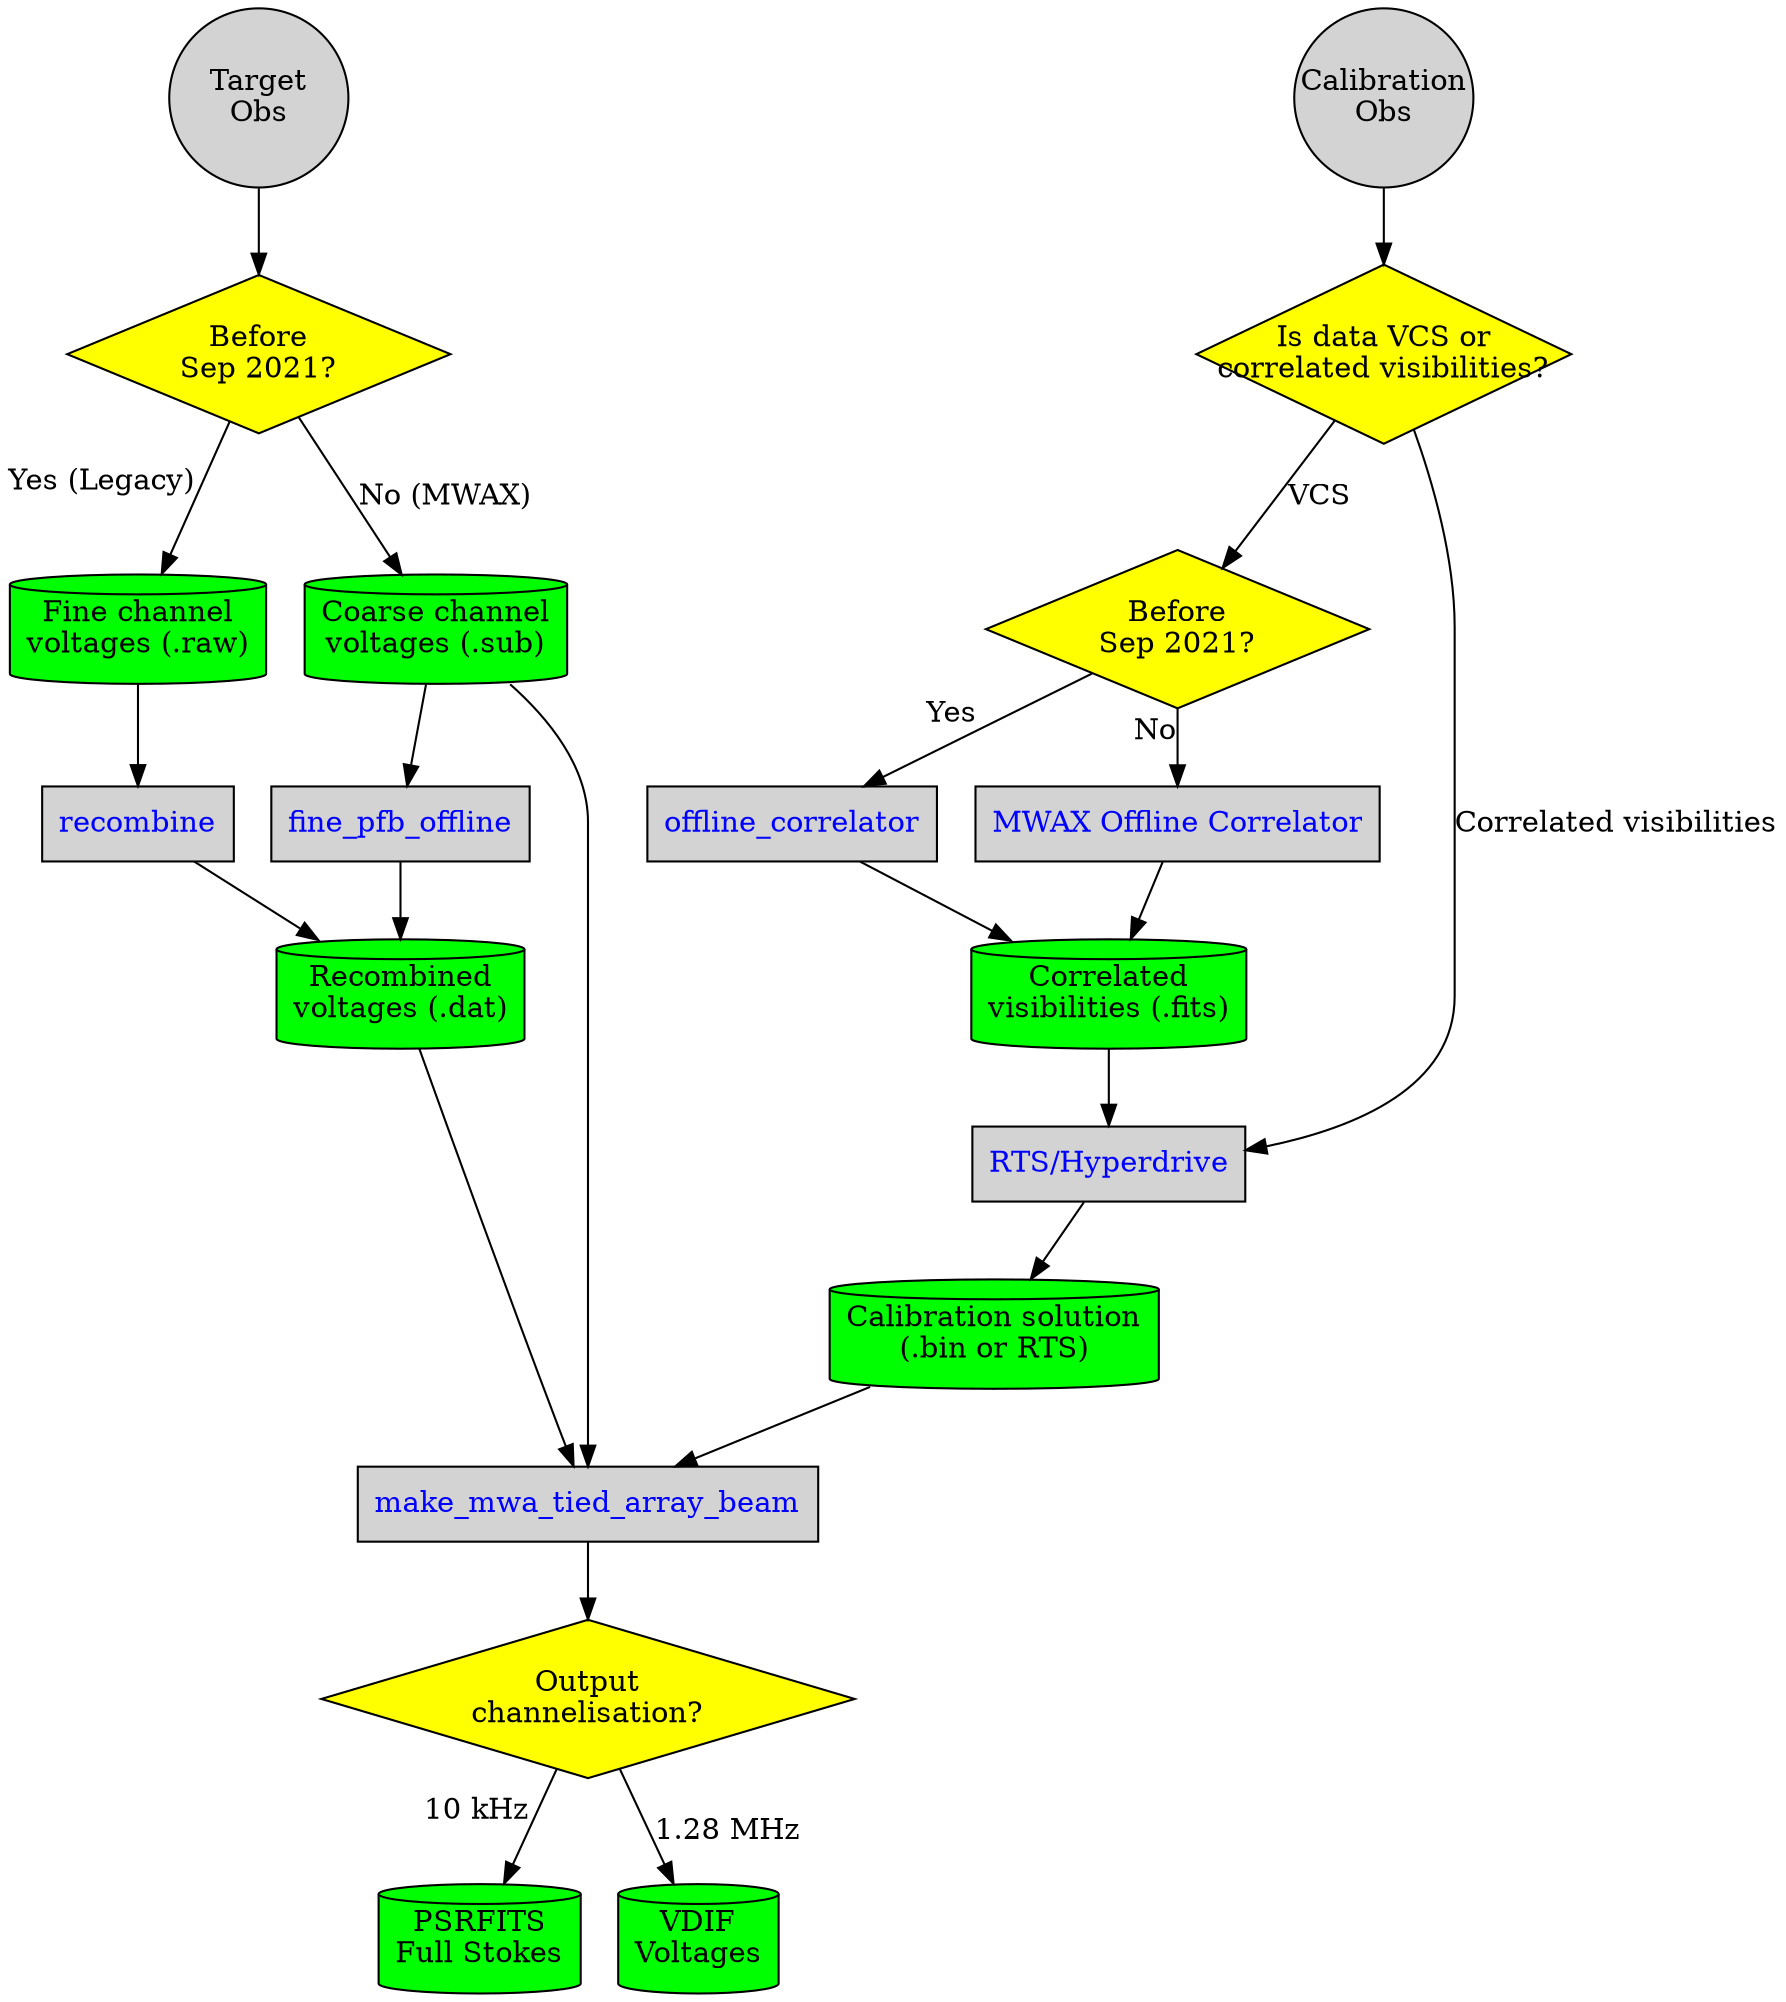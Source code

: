 digraph overview {
    node [ shape=cylinder, style="filled" ];
    //splines = curved;

    targetobs [ label="Target\nObs", shape=circle, fixedsize=true, width=1.2 ];
    calobs [ label="Calibration\nObs", shape=circle, fixedsize=true, width=1.2 ];
    calvcs [ label="Is data VCS or\ncorrelated visibilities?", shape=diamond, fillcolor=yellow, fixedsize=true, width=2.5, height=1.2 ];
    date [ label="Before\nSep 2021?", shape=diamond, fillcolor=yellow ];
    date2 [ label="Before\nSep 2021?", shape=diamond, fillcolor=yellow ];
    raw [ label="Fine channel\nvoltages (.raw)", fillcolor=green ];
    sub [ label="Coarse channel\nvoltages (.sub)", fillcolor=green ];
    dat [ label="Recombined\nvoltages (.dat)", fillcolor=green ];
    vis [ label="Correlated\nvisibilities (.fits)", fillcolor=green ];
    outputchannelisation [ label="Output\nchannelisation?", shape=diamond, fillcolor=yellow ];
    psrfits [ label="PSRFITS\nFull Stokes", fillcolor=green ];
    vdif [ label="VDIF\nVoltages", fillcolor=green ];
    calsol [ label="Calibration solution\n(.bin or RTS)", fillcolor=green ];
    recombine [ label="recombine", shape=record, href="https://github.com/ICRAR/mwa-voltage.git", fontcolor=blue ];
    tiedarray [ label="make_mwa_tied_array_beam", shape=record, href="@ref applicationsmakemwatiedarraybeam", fontcolor=blue ];
    rts [ label="RTS/Hyperdrive", shape=record, href="@ref usersguidecalibration", fontcolor=blue ];
    targetobs -> date;
    date -> raw [ xlabel="Yes (Legacy)" ];
    date -> sub [ label="No (MWAX)" ];
    sub -> tiedarray;

    offlinepfb [ label="fine_pfb_offline", shape=record, href="@ref applicationsfinepfboffline", fontcolor=blue ];
    offlinecorrlegacy [ label="offline_correlator", shape=record, href="@ref applicationsofflinecorrelator", fontcolor=blue ];
    offlinecorrmwax [ label="MWAX Offline Correlator", shape=record, href="https://wiki.mwatelescope.org/display/MP/MWAX+Offline+Correlator", fontcolor=blue ];

    raw -> recombine -> dat;
    sub -> offlinepfb -> dat;
    dat -> tiedarray -> outputchannelisation;
    outputchannelisation -> psrfits [ xlabel="10 kHz" ];
    outputchannelisation -> vdif [ label="1.28 MHz" ];
    calsol -> tiedarray;
    calobs -> calvcs;
    calvcs -> date2 [ label="VCS" ];
    date2 -> offlinecorrlegacy [ xlabel="Yes" ];
    date2 -> offlinecorrmwax [ xlabel="No" ];
    offlinecorrlegacy -> vis;
    offlinecorrmwax -> vis;
    calvcs -> rts [ label="Correlated visibilities" ];
    vis -> rts -> calsol;

    {rank = same; targetobs; calobs; }
    {rank = same; date; calvcs; }
    {rank = same; raw; sub;}
}
